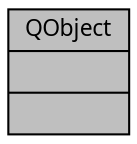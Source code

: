 digraph "QObject"
{
 // INTERACTIVE_SVG=YES
  bgcolor="transparent";
  edge [fontname="Verdana",fontsize="11",labelfontname="Verdana",labelfontsize="11"];
  node [fontname="Verdana",fontsize="11",shape=record];
  Node1 [label="{QObject\n||}",height=0.2,width=0.4,color="black", fillcolor="grey75", style="filled" fontcolor="black"];
}
